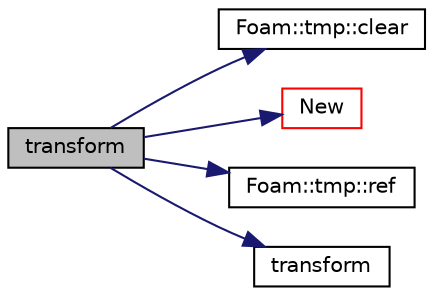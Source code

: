 digraph "transform"
{
  bgcolor="transparent";
  edge [fontname="Helvetica",fontsize="10",labelfontname="Helvetica",labelfontsize="10"];
  node [fontname="Helvetica",fontsize="10",shape=record];
  rankdir="LR";
  Node82387 [label="transform",height=0.2,width=0.4,color="black", fillcolor="grey75", style="filled", fontcolor="black"];
  Node82387 -> Node82388 [color="midnightblue",fontsize="10",style="solid",fontname="Helvetica"];
  Node82388 [label="Foam::tmp::clear",height=0.2,width=0.4,color="black",URL="$a27077.html#adf1d9633e64d0de6a36e0af17ccd8163",tooltip="If object pointer points to valid object: "];
  Node82387 -> Node82389 [color="midnightblue",fontsize="10",style="solid",fontname="Helvetica"];
  Node82389 [label="New",height=0.2,width=0.4,color="red",URL="$a21851.html#a9d62cf14554c95e83f83f14909d9e0ec"];
  Node82387 -> Node82634 [color="midnightblue",fontsize="10",style="solid",fontname="Helvetica"];
  Node82634 [label="Foam::tmp::ref",height=0.2,width=0.4,color="black",URL="$a27077.html#aeaf81e641282874cef07f5b808efc83b",tooltip="Return non-const reference or generate a fatal error. "];
  Node82387 -> Node82716 [color="midnightblue",fontsize="10",style="solid",fontname="Helvetica"];
  Node82716 [label="transform",height=0.2,width=0.4,color="black",URL="$a21851.html#a919915170941701c1223291531ad010c"];
}
